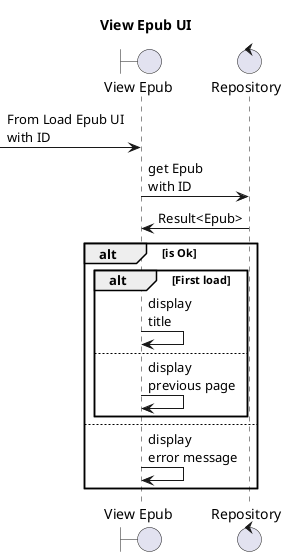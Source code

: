 @startuml
'https://plantuml.com/sequence-diagram

title View Epub UI

boundary "View Epub"
control Repository

[-> "View Epub": From Load Epub UI\nwith ID

"View Epub" -> Repository: get Epub\nwith ID
Repository -> "View Epub": Result<Epub>

alt is Ok
    alt First load
        "View Epub" -> "View Epub": display\ntitle
    else
        "View Epub" -> "View Epub": display\nprevious page
    end
else
    "View Epub" -> "View Epub": display\nerror message
end

' TODO: 1, List contents by spine
' TODO: 2, Embedded image

@enduml